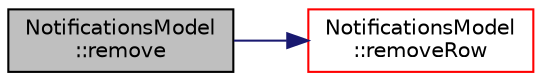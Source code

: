 digraph "NotificationsModel::remove"
{
 // LATEX_PDF_SIZE
  edge [fontname="Helvetica",fontsize="10",labelfontname="Helvetica",labelfontsize="10"];
  node [fontname="Helvetica",fontsize="10",shape=record];
  rankdir="LR";
  Node1 [label="NotificationsModel\l::remove",height=0.2,width=0.4,color="black", fillcolor="grey75", style="filled", fontcolor="black",tooltip=" "];
  Node1 -> Node2 [color="midnightblue",fontsize="10",style="solid",fontname="Helvetica"];
  Node2 [label="NotificationsModel\l::removeRow",height=0.2,width=0.4,color="red", fillcolor="white", style="filled",URL="$class_notifications_model.html#ad6b47b691f4dd31237e457393f46ce9f",tooltip=" "];
}
